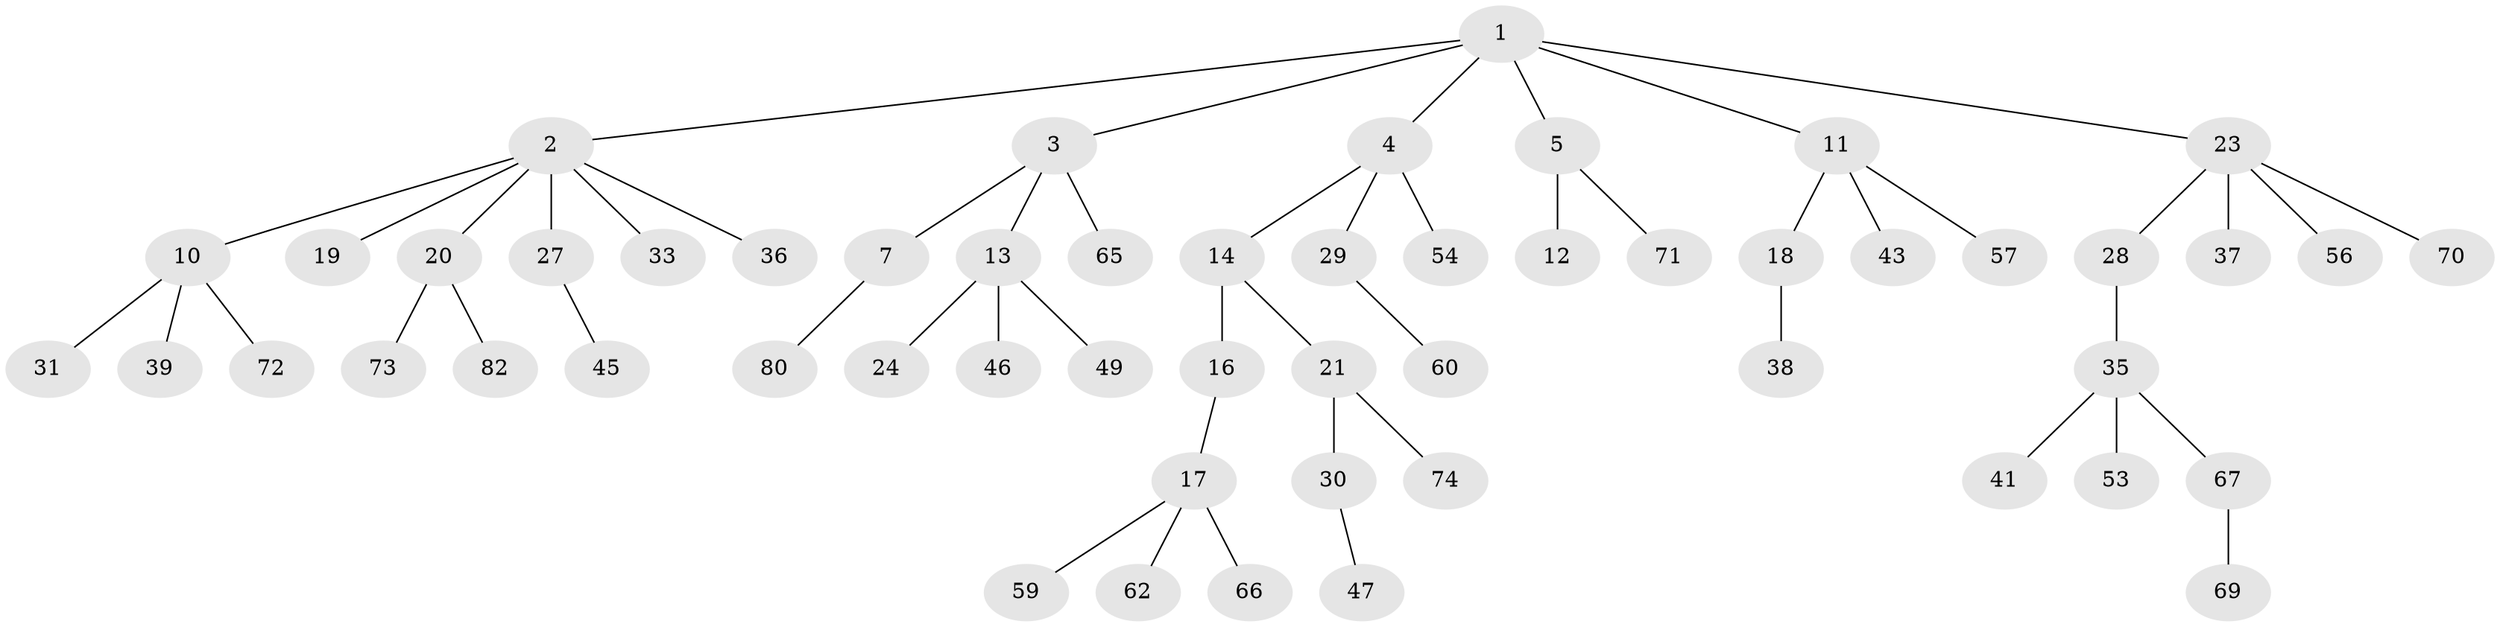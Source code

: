 // Generated by graph-tools (version 1.1) at 2025/24/03/03/25 07:24:08]
// undirected, 54 vertices, 53 edges
graph export_dot {
graph [start="1"]
  node [color=gray90,style=filled];
  1 [super="+76"];
  2 [super="+15"];
  3 [super="+6"];
  4 [super="+8"];
  5 [super="+9"];
  7 [super="+40"];
  10 [super="+26"];
  11 [super="+25"];
  12;
  13 [super="+22"];
  14 [super="+68"];
  16 [super="+32"];
  17 [super="+42"];
  18 [super="+34"];
  19;
  20 [super="+64"];
  21 [super="+58"];
  23 [super="+50"];
  24;
  27 [super="+44"];
  28;
  29 [super="+75"];
  30;
  31;
  33;
  35 [super="+52"];
  36 [super="+51"];
  37 [super="+63"];
  38;
  39;
  41;
  43 [super="+48"];
  45;
  46 [super="+55"];
  47;
  49;
  53;
  54 [super="+61"];
  56;
  57 [super="+78"];
  59 [super="+79"];
  60;
  62;
  65 [super="+77"];
  66;
  67 [super="+84"];
  69;
  70;
  71;
  72;
  73;
  74 [super="+83"];
  80 [super="+81"];
  82;
  1 -- 2;
  1 -- 3;
  1 -- 4;
  1 -- 5;
  1 -- 11;
  1 -- 23;
  2 -- 10;
  2 -- 33;
  2 -- 36;
  2 -- 19;
  2 -- 27;
  2 -- 20;
  3 -- 65;
  3 -- 13;
  3 -- 7;
  4 -- 29;
  4 -- 54;
  4 -- 14;
  5 -- 71;
  5 -- 12;
  7 -- 80;
  10 -- 31;
  10 -- 72;
  10 -- 39;
  11 -- 18;
  11 -- 43;
  11 -- 57;
  13 -- 24;
  13 -- 49;
  13 -- 46;
  14 -- 16;
  14 -- 21;
  16 -- 17;
  17 -- 62;
  17 -- 66;
  17 -- 59;
  18 -- 38;
  20 -- 73;
  20 -- 82;
  21 -- 30;
  21 -- 74;
  23 -- 28;
  23 -- 37;
  23 -- 56;
  23 -- 70;
  27 -- 45;
  28 -- 35;
  29 -- 60;
  30 -- 47;
  35 -- 41;
  35 -- 67;
  35 -- 53;
  67 -- 69;
}
